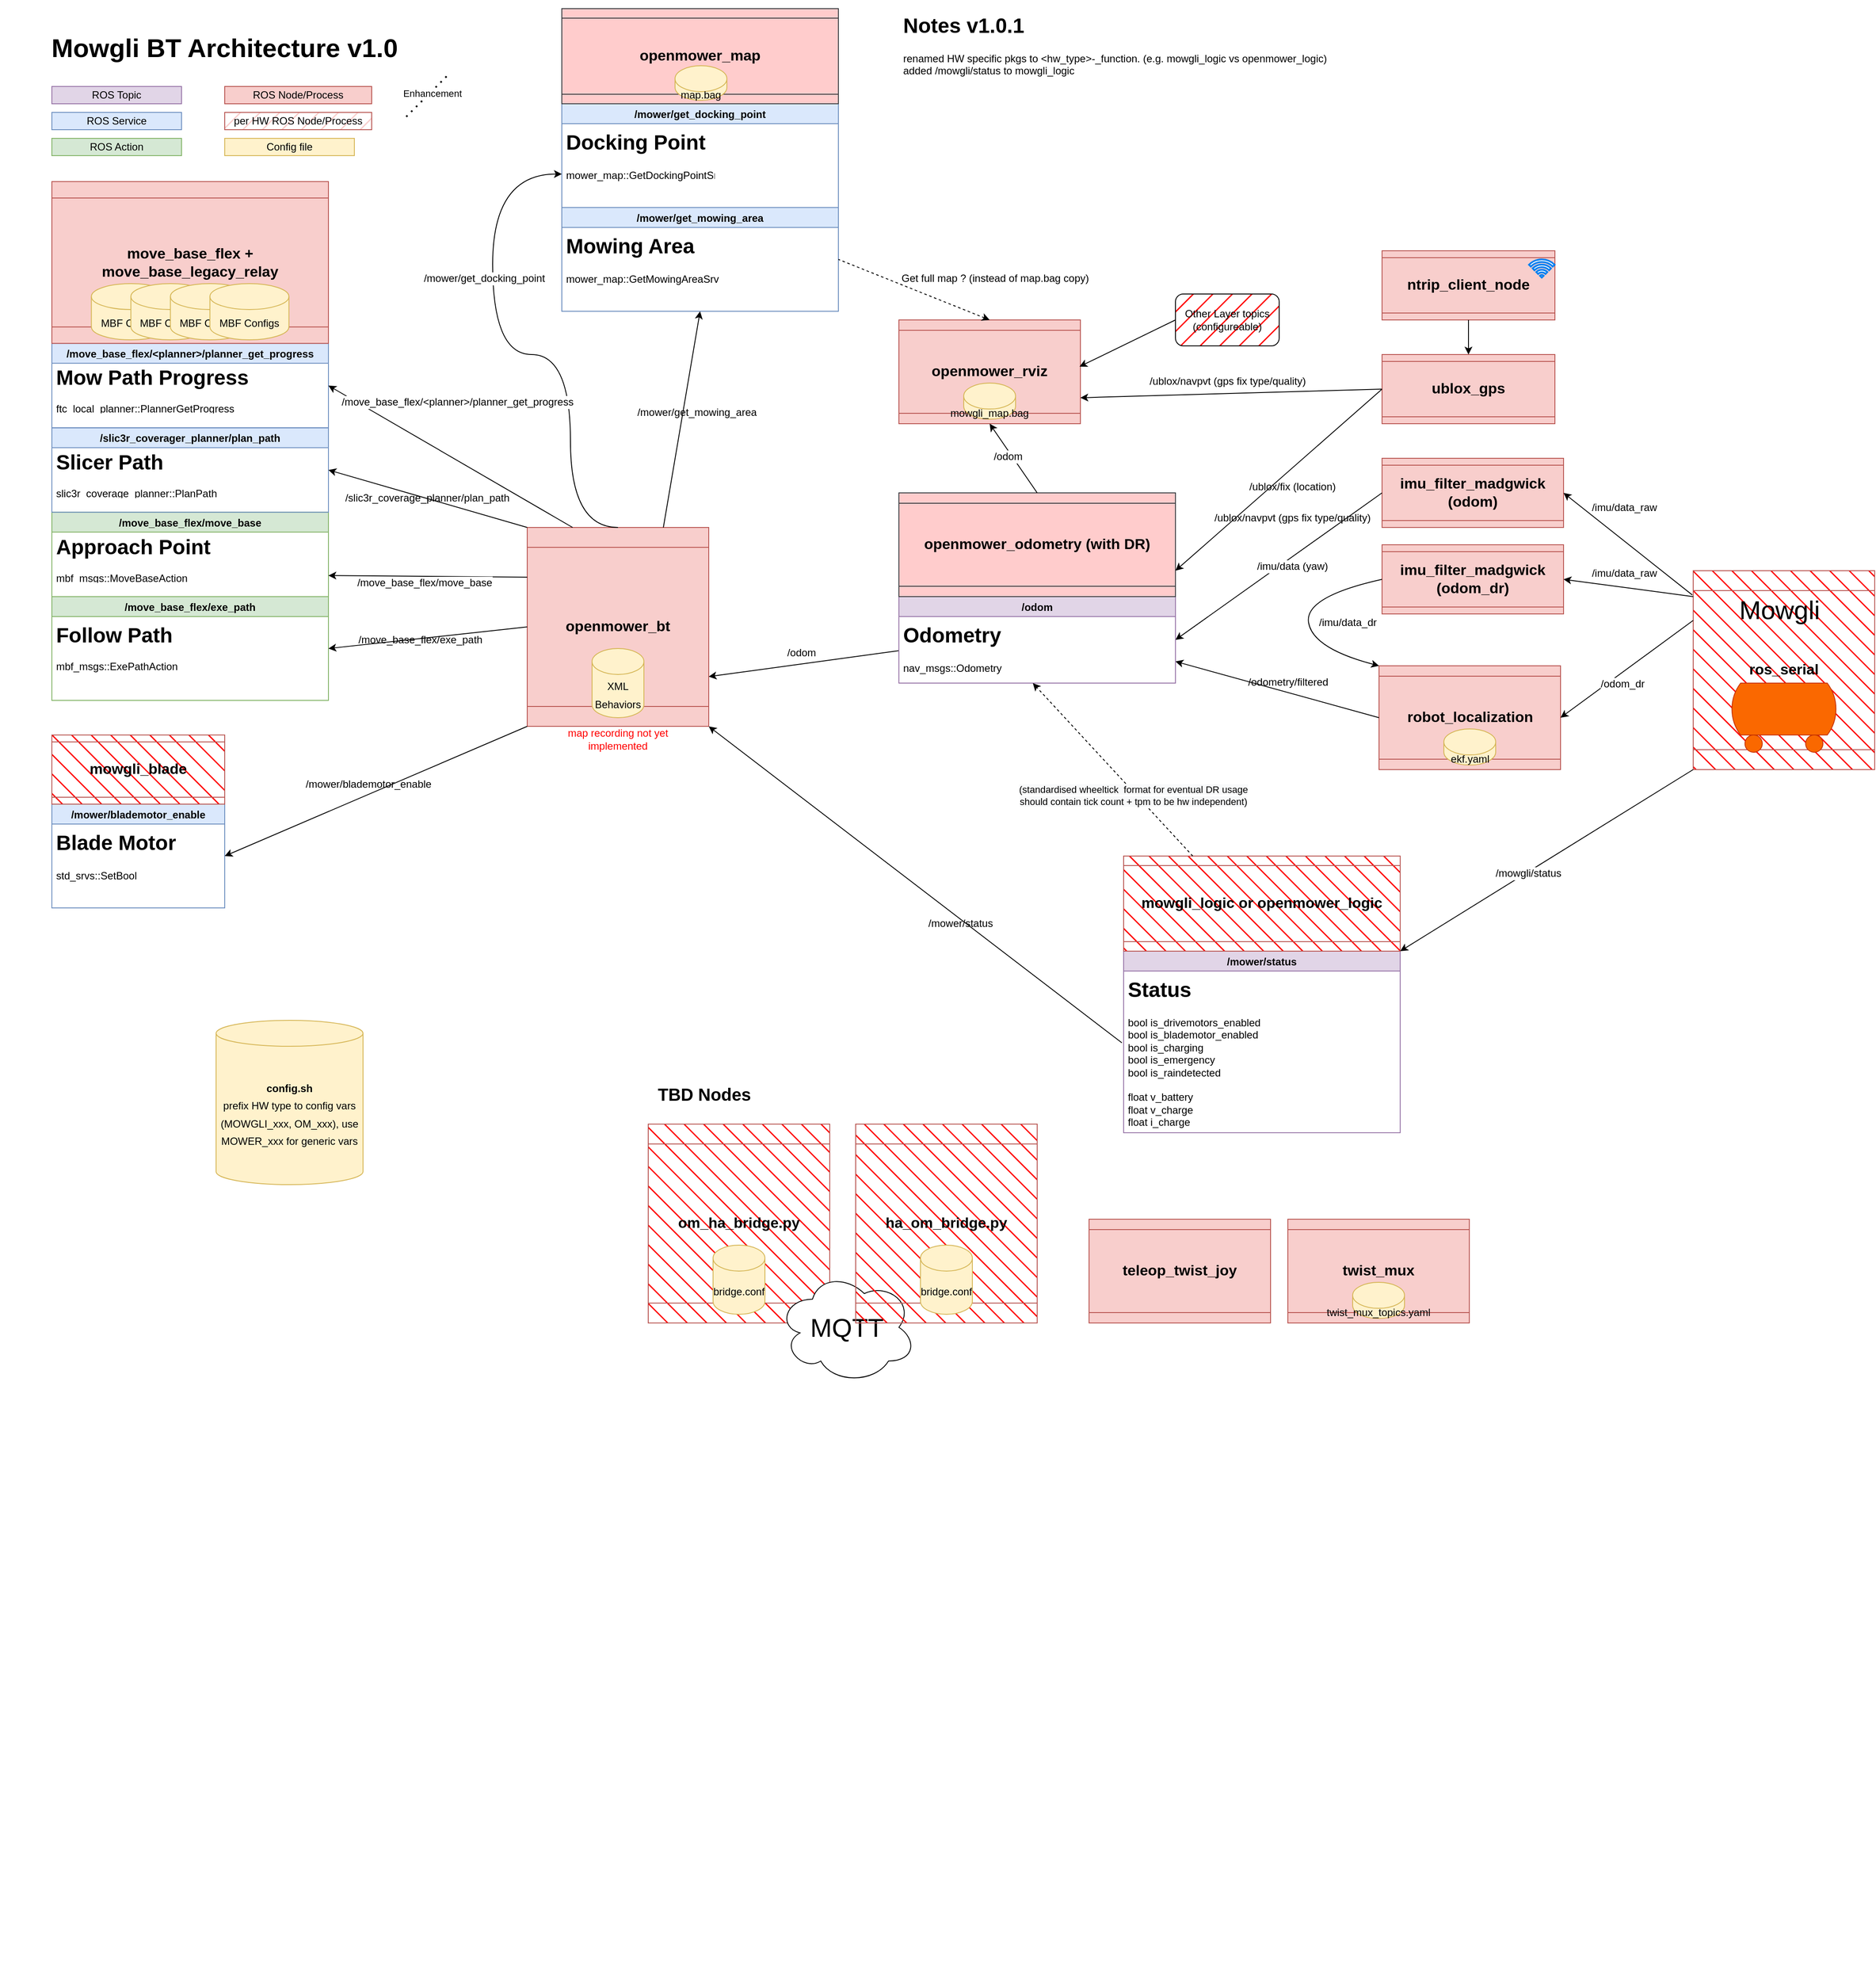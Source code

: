 <mxfile version="20.3.0" type="device"><diagram id="cw3n3OUyKVKU1rqFkQ3y" name="Page-1"><mxGraphModel dx="2066" dy="2290" grid="1" gridSize="10" guides="1" tooltips="1" connect="1" arrows="1" fold="1" page="1" pageScale="1" pageWidth="827" pageHeight="1169" math="0" shadow="0"><root><mxCell id="0"/><mxCell id="1" parent="0"/><mxCell id="bo0c2sZFzbT-YaR2WI8d-26" value="ROS Topic" style="rounded=0;whiteSpace=wrap;html=1;fontSize=12;fillColor=#e1d5e7;strokeColor=#9673a6;" parent="1" vertex="1"><mxGeometry x="100" y="-1030" width="150" height="20" as="geometry"/></mxCell><mxCell id="bo0c2sZFzbT-YaR2WI8d-27" value="ROS Service" style="rounded=0;whiteSpace=wrap;html=1;fontSize=12;fillColor=#dae8fc;strokeColor=#6c8ebf;" parent="1" vertex="1"><mxGeometry x="100" y="-1000" width="150" height="20" as="geometry"/></mxCell><mxCell id="bo0c2sZFzbT-YaR2WI8d-28" value="ROS Action" style="rounded=0;whiteSpace=wrap;html=1;fontSize=12;fillColor=#d5e8d4;strokeColor=#82b366;" parent="1" vertex="1"><mxGeometry x="100" y="-970" width="150" height="20" as="geometry"/></mxCell><mxCell id="bo0c2sZFzbT-YaR2WI8d-29" value="Mowgli BT Architecture v1.0" style="text;html=1;strokeColor=none;fillColor=none;align=center;verticalAlign=middle;whiteSpace=wrap;rounded=0;fontSize=30;fontStyle=1" parent="1" vertex="1"><mxGeometry x="40" y="-1090" width="520" height="30" as="geometry"/></mxCell><mxCell id="bo0c2sZFzbT-YaR2WI8d-30" value="ROS Node/Process" style="rounded=0;whiteSpace=wrap;html=1;fontSize=12;fillColor=#f8cecc;strokeColor=#b85450;" parent="1" vertex="1"><mxGeometry x="300" y="-1030" width="170" height="20" as="geometry"/></mxCell><mxCell id="bo0c2sZFzbT-YaR2WI8d-31" value="Config file" style="rounded=0;whiteSpace=wrap;html=1;fontSize=12;fillColor=#fff2cc;strokeColor=#d6b656;" parent="1" vertex="1"><mxGeometry x="300" y="-970" width="150" height="20" as="geometry"/></mxCell><mxCell id="bo0c2sZFzbT-YaR2WI8d-34" value="&lt;span style=&quot;font-size: 17px;&quot;&gt;&lt;b&gt;imu_filter_madgwick&lt;br&gt;(odom)&lt;br&gt;&lt;/b&gt;&lt;/span&gt;" style="shape=process;whiteSpace=wrap;html=1;backgroundOutline=1;fillColor=#f8cecc;strokeColor=#b85450;direction=south;" parent="1" vertex="1"><mxGeometry x="1639" y="-600" width="210" height="80" as="geometry"/></mxCell><mxCell id="bo0c2sZFzbT-YaR2WI8d-40" value="&lt;span style=&quot;font-size: 17px;&quot;&gt;&lt;b&gt;teleop_twist_joy&lt;/b&gt;&lt;/span&gt;" style="shape=process;whiteSpace=wrap;html=1;backgroundOutline=1;fillColor=#f8cecc;strokeColor=#b85450;direction=south;" parent="1" vertex="1"><mxGeometry x="1300" y="280" width="210" height="120" as="geometry"/></mxCell><mxCell id="bo0c2sZFzbT-YaR2WI8d-60" value="" style="group" parent="1" vertex="1" connectable="0"><mxGeometry x="1530" y="280" width="210" height="120" as="geometry"/></mxCell><mxCell id="bo0c2sZFzbT-YaR2WI8d-41" value="&lt;span style=&quot;font-size: 17px;&quot;&gt;&lt;b&gt;twist_mux&lt;/b&gt;&lt;/span&gt;" style="shape=process;whiteSpace=wrap;html=1;backgroundOutline=1;fillColor=#f8cecc;strokeColor=#b85450;direction=south;" parent="bo0c2sZFzbT-YaR2WI8d-60" vertex="1"><mxGeometry width="210" height="120" as="geometry"/></mxCell><mxCell id="bo0c2sZFzbT-YaR2WI8d-42" value="&lt;font style=&quot;font-size: 12px;&quot;&gt;twist_mux_topics.yaml&lt;/font&gt;" style="shape=cylinder3;whiteSpace=wrap;html=1;boundedLbl=1;backgroundOutline=1;size=15;fontSize=17;fillColor=#fff2cc;strokeColor=#d6b656;" parent="bo0c2sZFzbT-YaR2WI8d-60" vertex="1"><mxGeometry x="75" y="73.043" width="60" height="41.739" as="geometry"/></mxCell><mxCell id="bo0c2sZFzbT-YaR2WI8d-64" value="" style="group" parent="1" vertex="1" connectable="0"><mxGeometry x="1999" y="-470" width="210" height="230" as="geometry"/></mxCell><mxCell id="bo0c2sZFzbT-YaR2WI8d-33" value="&lt;span style=&quot;font-size: 17px;&quot;&gt;&lt;b&gt;ros_serial&lt;br&gt;&lt;/b&gt;&lt;/span&gt;" style="shape=process;whiteSpace=wrap;html=1;backgroundOutline=1;fillColor=#FF0000;strokeColor=#b85450;direction=south;fillStyle=hatch;" parent="bo0c2sZFzbT-YaR2WI8d-64" vertex="1"><mxGeometry width="210" height="230" as="geometry"/></mxCell><mxCell id="bo0c2sZFzbT-YaR2WI8d-62" value="" style="verticalLabelPosition=bottom;outlineConnect=0;align=center;dashed=0;html=1;verticalAlign=top;shape=mxgraph.pid.misc.tank_car,_tank_wagon;fontSize=30;fillColor=#fa6800;fontColor=#000000;strokeColor=#C73500;" parent="bo0c2sZFzbT-YaR2WI8d-64" vertex="1"><mxGeometry x="41.5" y="130" width="127" height="80" as="geometry"/></mxCell><mxCell id="bo0c2sZFzbT-YaR2WI8d-63" value="Mowgli" style="text;html=1;strokeColor=none;fillColor=none;align=center;verticalAlign=middle;whiteSpace=wrap;rounded=0;fontSize=30;" parent="bo0c2sZFzbT-YaR2WI8d-64" vertex="1"><mxGeometry x="70" y="30" width="60" height="30" as="geometry"/></mxCell><mxCell id="bo0c2sZFzbT-YaR2WI8d-73" value="" style="group" parent="1" vertex="1" connectable="0"><mxGeometry x="1639" y="-840" width="200" height="80" as="geometry"/></mxCell><mxCell id="bo0c2sZFzbT-YaR2WI8d-68" value="&lt;span style=&quot;font-size: 17px;&quot;&gt;&lt;b&gt;ntrip_client_node&lt;/b&gt;&lt;/span&gt;" style="shape=process;whiteSpace=wrap;html=1;backgroundOutline=1;fillColor=#f8cecc;strokeColor=#b85450;direction=south;" parent="bo0c2sZFzbT-YaR2WI8d-73" vertex="1"><mxGeometry width="200" height="80" as="geometry"/></mxCell><mxCell id="bo0c2sZFzbT-YaR2WI8d-70" value="" style="html=1;verticalLabelPosition=bottom;align=center;labelBackgroundColor=#ffffff;verticalAlign=top;strokeWidth=2;strokeColor=#0080F0;shadow=0;dashed=0;shape=mxgraph.ios7.icons.wifi;pointerEvents=1;fontSize=30;" parent="bo0c2sZFzbT-YaR2WI8d-73" vertex="1"><mxGeometry x="170" y="10" width="29.7" height="21" as="geometry"/></mxCell><mxCell id="bo0c2sZFzbT-YaR2WI8d-74" value="" style="group" parent="1" vertex="1" connectable="0"><mxGeometry x="1639" y="-720" width="203" height="80" as="geometry"/></mxCell><mxCell id="bo0c2sZFzbT-YaR2WI8d-67" value="&lt;span style=&quot;font-size: 17px;&quot;&gt;&lt;b&gt;ublox_gps&lt;br&gt;&lt;/b&gt;&lt;/span&gt;" style="shape=process;whiteSpace=wrap;html=1;backgroundOutline=1;fillColor=#f8cecc;strokeColor=#b85450;direction=south;" parent="bo0c2sZFzbT-YaR2WI8d-74" vertex="1"><mxGeometry width="200" height="80" as="geometry"/></mxCell><mxCell id="bo0c2sZFzbT-YaR2WI8d-72" value="" style="shape=image;html=1;verticalAlign=top;verticalLabelPosition=bottom;labelBackgroundColor=#ffffff;imageAspect=0;aspect=fixed;image=https://cdn1.iconfinder.com/data/icons/science-technology-outline-24-px/24/Dish_antenna_parabolic_antenna_radar_satellite_dish_space-128.png;fontSize=30;" parent="bo0c2sZFzbT-YaR2WI8d-74" vertex="1"><mxGeometry x="169" y="6" width="34" height="34" as="geometry"/></mxCell><mxCell id="bo0c2sZFzbT-YaR2WI8d-78" value="" style="group" parent="1" vertex="1" connectable="0"><mxGeometry x="1635.5" y="-360" width="210" height="120" as="geometry"/></mxCell><mxCell id="bo0c2sZFzbT-YaR2WI8d-79" value="&lt;span style=&quot;font-size: 17px;&quot;&gt;&lt;b&gt;robot_localization&lt;/b&gt;&lt;/span&gt;" style="shape=process;whiteSpace=wrap;html=1;backgroundOutline=1;fillColor=#f8cecc;strokeColor=#b85450;direction=south;" parent="bo0c2sZFzbT-YaR2WI8d-78" vertex="1"><mxGeometry width="210" height="120" as="geometry"/></mxCell><mxCell id="bo0c2sZFzbT-YaR2WI8d-80" value="&lt;font style=&quot;font-size: 12px;&quot;&gt;ekf.yaml&lt;/font&gt;" style="shape=cylinder3;whiteSpace=wrap;html=1;boundedLbl=1;backgroundOutline=1;size=15;fontSize=17;fillColor=#fff2cc;strokeColor=#d6b656;" parent="bo0c2sZFzbT-YaR2WI8d-78" vertex="1"><mxGeometry x="75" y="73.043" width="60" height="41.739" as="geometry"/></mxCell><mxCell id="bo0c2sZFzbT-YaR2WI8d-81" value="" style="group" parent="1" vertex="1" connectable="0"><mxGeometry x="100" y="-280" width="200" height="200" as="geometry"/></mxCell><mxCell id="bo0c2sZFzbT-YaR2WI8d-10" value="/mower/blademotor_enable" style="swimlane;fillColor=#dae8fc;strokeColor=#6c8ebf;" parent="bo0c2sZFzbT-YaR2WI8d-81" vertex="1"><mxGeometry y="80" width="200" height="120" as="geometry"/></mxCell><mxCell id="bo0c2sZFzbT-YaR2WI8d-11" value="&lt;h1&gt;Blade Motor&lt;/h1&gt;std_srvs::SetBool" style="text;html=1;strokeColor=none;fillColor=none;spacing=5;spacingTop=-20;whiteSpace=wrap;overflow=hidden;rounded=0;" parent="bo0c2sZFzbT-YaR2WI8d-10" vertex="1"><mxGeometry y="25" width="180" height="75" as="geometry"/></mxCell><mxCell id="bo0c2sZFzbT-YaR2WI8d-35" value="&lt;span style=&quot;font-size: 17px;&quot;&gt;&lt;b&gt;mowgli_blade&lt;/b&gt;&lt;/span&gt;" style="shape=process;whiteSpace=wrap;html=1;backgroundOutline=1;fillColor=#FF0000;strokeColor=#b85450;direction=south;fillStyle=hatch;" parent="bo0c2sZFzbT-YaR2WI8d-81" vertex="1"><mxGeometry width="200" height="80" as="geometry"/></mxCell><mxCell id="bo0c2sZFzbT-YaR2WI8d-83" value="" style="group" parent="1" vertex="1" connectable="0"><mxGeometry x="650" y="-520" width="210" height="230" as="geometry"/></mxCell><mxCell id="bo0c2sZFzbT-YaR2WI8d-8" value="&lt;span style=&quot;font-size: 17px;&quot;&gt;&lt;b&gt;openmower_bt&lt;/b&gt;&lt;/span&gt;" style="shape=process;whiteSpace=wrap;html=1;backgroundOutline=1;fillColor=#f8cecc;strokeColor=#b85450;direction=south;" parent="bo0c2sZFzbT-YaR2WI8d-83" vertex="1"><mxGeometry width="210" height="230" as="geometry"/></mxCell><mxCell id="bo0c2sZFzbT-YaR2WI8d-9" value="&lt;font style=&quot;font-size: 12px;&quot;&gt;XML Behaviors&lt;/font&gt;" style="shape=cylinder3;whiteSpace=wrap;html=1;boundedLbl=1;backgroundOutline=1;size=15;fontSize=17;fillColor=#fff2cc;strokeColor=#d6b656;" parent="bo0c2sZFzbT-YaR2WI8d-83" vertex="1"><mxGeometry x="75" y="140" width="60" height="80" as="geometry"/></mxCell><mxCell id="bo0c2sZFzbT-YaR2WI8d-86" value="" style="group;glass=0;" parent="1" vertex="1" connectable="0"><mxGeometry x="690" y="-1120" width="320" height="350" as="geometry"/></mxCell><mxCell id="bo0c2sZFzbT-YaR2WI8d-12" value="/mower/get_docking_point" style="swimlane;fillColor=#dae8fc;strokeColor=#6c8ebf;" parent="bo0c2sZFzbT-YaR2WI8d-86" vertex="1"><mxGeometry y="110" width="320" height="120" as="geometry"/></mxCell><mxCell id="bo0c2sZFzbT-YaR2WI8d-13" value="&lt;h1&gt;Docking Point&lt;/h1&gt;mower_map::GetDockingPointSrv" style="text;html=1;strokeColor=none;fillColor=none;spacing=5;spacingTop=-20;whiteSpace=wrap;overflow=hidden;rounded=0;" parent="bo0c2sZFzbT-YaR2WI8d-12" vertex="1"><mxGeometry y="25" width="180" height="75" as="geometry"/></mxCell><mxCell id="bo0c2sZFzbT-YaR2WI8d-14" value="/mower/get_mowing_area" style="swimlane;fillColor=#dae8fc;strokeColor=#6c8ebf;" parent="bo0c2sZFzbT-YaR2WI8d-86" vertex="1"><mxGeometry y="230" width="320" height="120" as="geometry"/></mxCell><mxCell id="bo0c2sZFzbT-YaR2WI8d-15" value="&lt;h1&gt;Mowing Area&lt;/h1&gt;mower_map::GetMowingAreaSrv" style="text;html=1;strokeColor=none;fillColor=none;spacing=5;spacingTop=-20;whiteSpace=wrap;overflow=hidden;rounded=0;" parent="bo0c2sZFzbT-YaR2WI8d-14" vertex="1"><mxGeometry y="25" width="270" height="75" as="geometry"/></mxCell><mxCell id="bo0c2sZFzbT-YaR2WI8d-37" value="&lt;span style=&quot;font-size: 17px;&quot;&gt;&lt;b&gt;openmower_map&lt;/b&gt;&lt;/span&gt;" style="shape=process;whiteSpace=wrap;html=1;backgroundOutline=1;fillColor=#ffcccc;strokeColor=#36393d;direction=south;fillStyle=solid;" parent="bo0c2sZFzbT-YaR2WI8d-86" vertex="1"><mxGeometry width="320" height="110" as="geometry"/></mxCell><mxCell id="bo0c2sZFzbT-YaR2WI8d-91" value="&lt;font style=&quot;font-size: 12px;&quot;&gt;map.bag&lt;/font&gt;" style="shape=cylinder3;whiteSpace=wrap;html=1;boundedLbl=1;backgroundOutline=1;size=15;fontSize=17;fillColor=#fff2cc;strokeColor=#d6b656;" parent="bo0c2sZFzbT-YaR2WI8d-86" vertex="1"><mxGeometry x="131" y="66" width="60" height="40" as="geometry"/></mxCell><mxCell id="bo0c2sZFzbT-YaR2WI8d-90" value="" style="group" parent="1" vertex="1" connectable="0"><mxGeometry x="850" y="890" width="450" height="270" as="geometry"/></mxCell><mxCell id="bo0c2sZFzbT-YaR2WI8d-58" value="" style="group;fillColor=default;" parent="bo0c2sZFzbT-YaR2WI8d-90" vertex="1" connectable="0"><mxGeometry x="-60" y="-720" width="310" height="300" as="geometry"/></mxCell><mxCell id="bo0c2sZFzbT-YaR2WI8d-54" value="&lt;span style=&quot;font-size: 17px;&quot;&gt;&lt;b&gt;om_ha_bridge.py&lt;/b&gt;&lt;/span&gt;" style="shape=process;whiteSpace=wrap;html=1;backgroundOutline=1;fillColor=#FF0000;strokeColor=#b85450;direction=south;fillStyle=hatch;" parent="bo0c2sZFzbT-YaR2WI8d-58" vertex="1"><mxGeometry width="210" height="230" as="geometry"/></mxCell><mxCell id="bo0c2sZFzbT-YaR2WI8d-57" value="&lt;font style=&quot;font-size: 12px;&quot;&gt;bridge.conf&lt;/font&gt;" style="shape=cylinder3;whiteSpace=wrap;html=1;boundedLbl=1;backgroundOutline=1;size=15;fontSize=17;fillColor=#fff2cc;strokeColor=#d6b656;" parent="bo0c2sZFzbT-YaR2WI8d-58" vertex="1"><mxGeometry x="75" y="140" width="60" height="80" as="geometry"/></mxCell><mxCell id="bo0c2sZFzbT-YaR2WI8d-89" value="MQTT" style="ellipse;shape=cloud;whiteSpace=wrap;html=1;fontSize=30;" parent="bo0c2sZFzbT-YaR2WI8d-58" vertex="1"><mxGeometry x="150" y="170" width="160" height="130" as="geometry"/></mxCell><mxCell id="bo0c2sZFzbT-YaR2WI8d-59" value="" style="group" parent="bo0c2sZFzbT-YaR2WI8d-90" vertex="1" connectable="0"><mxGeometry x="180" y="-720" width="210" height="230" as="geometry"/></mxCell><mxCell id="bo0c2sZFzbT-YaR2WI8d-55" value="&lt;span style=&quot;font-size: 17px;&quot;&gt;&lt;b&gt;ha_om_bridge.py&lt;/b&gt;&lt;/span&gt;" style="shape=process;whiteSpace=wrap;html=1;backgroundOutline=1;fillColor=#FF0000;strokeColor=#b85450;direction=south;fillStyle=hatch;" parent="bo0c2sZFzbT-YaR2WI8d-59" vertex="1"><mxGeometry width="210" height="230" as="geometry"/></mxCell><mxCell id="bo0c2sZFzbT-YaR2WI8d-56" value="&lt;font style=&quot;font-size: 12px;&quot;&gt;bridge.conf&lt;/font&gt;" style="shape=cylinder3;whiteSpace=wrap;html=1;boundedLbl=1;backgroundOutline=1;size=15;fontSize=17;fillColor=#fff2cc;strokeColor=#d6b656;" parent="bo0c2sZFzbT-YaR2WI8d-59" vertex="1"><mxGeometry x="75" y="140" width="60" height="80" as="geometry"/></mxCell><mxCell id="bo0c2sZFzbT-YaR2WI8d-92" value="" style="group" parent="1" vertex="1" connectable="0"><mxGeometry x="100" y="-920" width="320" height="600" as="geometry"/></mxCell><mxCell id="bo0c2sZFzbT-YaR2WI8d-22" value="/move_base_flex/exe_path" style="swimlane;fillColor=#d5e8d4;strokeColor=#82b366;" parent="bo0c2sZFzbT-YaR2WI8d-92" vertex="1"><mxGeometry y="480" width="320" height="120" as="geometry"/></mxCell><mxCell id="bo0c2sZFzbT-YaR2WI8d-23" value="&lt;h1&gt;&lt;/h1&gt;&lt;span style=&quot;font-size: 24px;&quot;&gt;&lt;b&gt;Follow Path&lt;/b&gt;&lt;/span&gt;&lt;br&gt;&lt;br&gt;mbf_msgs::ExePathAction" style="text;html=1;strokeColor=none;fillColor=none;spacing=5;spacingTop=-20;whiteSpace=wrap;overflow=hidden;rounded=0;" parent="bo0c2sZFzbT-YaR2WI8d-22" vertex="1"><mxGeometry y="25" width="180" height="75" as="geometry"/></mxCell><mxCell id="bo0c2sZFzbT-YaR2WI8d-88" value="" style="group" parent="bo0c2sZFzbT-YaR2WI8d-92" vertex="1" connectable="0"><mxGeometry width="320" height="480" as="geometry"/></mxCell><mxCell id="bo0c2sZFzbT-YaR2WI8d-24" value="/move_base_flex/move_base" style="swimlane;fillColor=#d5e8d4;strokeColor=#82b366;" parent="bo0c2sZFzbT-YaR2WI8d-88" vertex="1"><mxGeometry y="382.373" width="320" height="97.627" as="geometry"/></mxCell><mxCell id="bo0c2sZFzbT-YaR2WI8d-25" value="&lt;h1&gt;&lt;/h1&gt;&lt;span style=&quot;font-size: 24px;&quot;&gt;&lt;b&gt;Approach Point&lt;/b&gt;&lt;/span&gt;&lt;br&gt;&lt;br&gt;mbf_msgs::MoveBaseAction" style="text;html=1;strokeColor=none;fillColor=none;spacing=5;spacingTop=-20;whiteSpace=wrap;overflow=hidden;rounded=0;" parent="bo0c2sZFzbT-YaR2WI8d-24" vertex="1"><mxGeometry y="20.339" width="210" height="61.017" as="geometry"/></mxCell><mxCell id="bo0c2sZFzbT-YaR2WI8d-85" value="" style="group" parent="bo0c2sZFzbT-YaR2WI8d-88" vertex="1" connectable="0"><mxGeometry width="320" height="382.373" as="geometry"/></mxCell><mxCell id="bo0c2sZFzbT-YaR2WI8d-16" value="/slic3r_coverager_planner/plan_path" style="swimlane;fillColor=#dae8fc;strokeColor=#6c8ebf;" parent="bo0c2sZFzbT-YaR2WI8d-85" vertex="1"><mxGeometry y="284.746" width="320" height="97.627" as="geometry"/></mxCell><mxCell id="bo0c2sZFzbT-YaR2WI8d-17" value="&lt;h1&gt;&lt;/h1&gt;&lt;span style=&quot;font-size: 24px;&quot;&gt;&lt;b&gt;Slicer Path&lt;br&gt;&lt;/b&gt;&lt;/span&gt;&lt;br&gt;slic3r_coverage_planner::PlanPath" style="text;html=1;strokeColor=none;fillColor=none;spacing=5;spacingTop=-20;whiteSpace=wrap;overflow=hidden;rounded=0;" parent="bo0c2sZFzbT-YaR2WI8d-16" vertex="1"><mxGeometry y="20.34" width="270" height="61.02" as="geometry"/></mxCell><mxCell id="bo0c2sZFzbT-YaR2WI8d-18" value="/move_base_flex/&lt;planner&gt;/planner_get_progress" style="swimlane;fillColor=#dae8fc;strokeColor=#6c8ebf;" parent="bo0c2sZFzbT-YaR2WI8d-85" vertex="1"><mxGeometry y="187.119" width="320" height="97.627" as="geometry"/></mxCell><mxCell id="bo0c2sZFzbT-YaR2WI8d-19" value="&lt;h1&gt;&lt;/h1&gt;&lt;span style=&quot;font-size: 24px;&quot;&gt;&lt;b&gt;Mow Path Progress&lt;/b&gt;&lt;/span&gt;&lt;br&gt;&lt;br&gt;ftc_local_planner::PlannerGetProgress" style="text;html=1;strokeColor=none;fillColor=none;spacing=5;spacingTop=-20;whiteSpace=wrap;overflow=hidden;rounded=0;" parent="bo0c2sZFzbT-YaR2WI8d-18" vertex="1"><mxGeometry y="20.339" width="310" height="61.017" as="geometry"/></mxCell><mxCell id="bo0c2sZFzbT-YaR2WI8d-61" value="" style="group" parent="bo0c2sZFzbT-YaR2WI8d-85" vertex="1" connectable="0"><mxGeometry width="320" height="187.119" as="geometry"/></mxCell><mxCell id="bo0c2sZFzbT-YaR2WI8d-36" value="&lt;span style=&quot;font-size: 17px;&quot;&gt;&lt;b&gt;move_base_flex + move_base_legacy_relay&lt;/b&gt;&lt;/span&gt;" style="shape=process;whiteSpace=wrap;html=1;backgroundOutline=1;fillColor=#f8cecc;strokeColor=#b85450;direction=south;" parent="bo0c2sZFzbT-YaR2WI8d-61" vertex="1"><mxGeometry width="320" height="187.119" as="geometry"/></mxCell><mxCell id="bo0c2sZFzbT-YaR2WI8d-45" value="&lt;span style=&quot;font-size: 12px;&quot;&gt;MBF Configs&lt;/span&gt;" style="shape=cylinder3;whiteSpace=wrap;html=1;boundedLbl=1;backgroundOutline=1;size=15;fontSize=17;fillColor=#fff2cc;strokeColor=#d6b656;" parent="bo0c2sZFzbT-YaR2WI8d-61" vertex="1"><mxGeometry x="45.714" y="117.966" width="91.429" height="65.085" as="geometry"/></mxCell><mxCell id="bo0c2sZFzbT-YaR2WI8d-49" value="&lt;span style=&quot;font-size: 12px;&quot;&gt;MBF Configs&lt;/span&gt;" style="shape=cylinder3;whiteSpace=wrap;html=1;boundedLbl=1;backgroundOutline=1;size=15;fontSize=17;fillColor=#fff2cc;strokeColor=#d6b656;" parent="bo0c2sZFzbT-YaR2WI8d-61" vertex="1"><mxGeometry x="91.429" y="117.966" width="91.429" height="65.085" as="geometry"/></mxCell><mxCell id="bo0c2sZFzbT-YaR2WI8d-52" value="&lt;span style=&quot;font-size: 12px;&quot;&gt;MBF Configs&lt;/span&gt;" style="shape=cylinder3;whiteSpace=wrap;html=1;boundedLbl=1;backgroundOutline=1;size=15;fontSize=17;fillColor=#fff2cc;strokeColor=#d6b656;" parent="bo0c2sZFzbT-YaR2WI8d-61" vertex="1"><mxGeometry x="137.143" y="117.966" width="91.429" height="65.085" as="geometry"/></mxCell><mxCell id="bo0c2sZFzbT-YaR2WI8d-53" value="&lt;span style=&quot;font-size: 12px;&quot;&gt;MBF Configs&lt;/span&gt;" style="shape=cylinder3;whiteSpace=wrap;html=1;boundedLbl=1;backgroundOutline=1;size=15;fontSize=17;fillColor=#fff2cc;strokeColor=#d6b656;" parent="bo0c2sZFzbT-YaR2WI8d-61" vertex="1"><mxGeometry x="182.857" y="117.966" width="91.429" height="65.085" as="geometry"/></mxCell><mxCell id="bo0c2sZFzbT-YaR2WI8d-93" value="" style="endArrow=classic;html=1;rounded=0;fontSize=30;exitX=0.5;exitY=1;exitDx=0;exitDy=0;entryX=0.75;entryY=0;entryDx=0;entryDy=0;" parent="1" source="bo0c2sZFzbT-YaR2WI8d-67" target="bo0c2sZFzbT-YaR2WI8d-128" edge="1"><mxGeometry width="50" height="50" relative="1" as="geometry"><mxPoint x="1329" y="-390" as="sourcePoint"/><mxPoint x="1409" y="-630" as="targetPoint"/></mxGeometry></mxCell><mxCell id="bo0c2sZFzbT-YaR2WI8d-94" value="&lt;font style=&quot;font-size: 12px;&quot;&gt;/ublox/fix (location)&lt;br&gt;/ublox/navpvt (gps fix type/quality)&lt;/font&gt;" style="edgeLabel;html=1;align=center;verticalAlign=middle;resizable=0;points=[];fontSize=30;labelBackgroundColor=none;" parent="bo0c2sZFzbT-YaR2WI8d-93" vertex="1" connectable="0"><mxGeometry x="0.277" y="1" relative="1" as="geometry"><mxPoint x="48" y="-11" as="offset"/></mxGeometry></mxCell><mxCell id="bo0c2sZFzbT-YaR2WI8d-95" value="" style="endArrow=classic;html=1;rounded=0;fontSize=12;exitX=0.5;exitY=1;exitDx=0;exitDy=0;entryX=1;entryY=0.5;entryDx=0;entryDy=0;" parent="1" source="bo0c2sZFzbT-YaR2WI8d-34" target="bo0c2sZFzbT-YaR2WI8d-1" edge="1"><mxGeometry width="50" height="50" relative="1" as="geometry"><mxPoint x="1329" y="-410" as="sourcePoint"/><mxPoint x="1359" y="-540" as="targetPoint"/></mxGeometry></mxCell><mxCell id="bo0c2sZFzbT-YaR2WI8d-96" value="/imu/data (yaw)" style="edgeLabel;html=1;align=center;verticalAlign=middle;resizable=0;points=[];fontSize=12;" parent="bo0c2sZFzbT-YaR2WI8d-95" vertex="1" connectable="0"><mxGeometry x="0.249" y="-1" relative="1" as="geometry"><mxPoint x="45" y="-21" as="offset"/></mxGeometry></mxCell><mxCell id="bo0c2sZFzbT-YaR2WI8d-97" value="/odometry/filtered" style="endArrow=classic;html=1;rounded=0;fontSize=12;exitX=0.5;exitY=1;exitDx=0;exitDy=0;labelBackgroundColor=none;entryX=1;entryY=0.75;entryDx=0;entryDy=0;" parent="1" source="bo0c2sZFzbT-YaR2WI8d-79" target="bo0c2sZFzbT-YaR2WI8d-1" edge="1"><mxGeometry x="-0.08" y="-10" width="50" height="50" relative="1" as="geometry"><mxPoint x="1329" y="-410" as="sourcePoint"/><mxPoint x="1359" y="-420" as="targetPoint"/><mxPoint y="-1" as="offset"/></mxGeometry></mxCell><mxCell id="bo0c2sZFzbT-YaR2WI8d-98" value="" style="endArrow=classic;html=1;rounded=0;labelBackgroundColor=none;fontSize=12;exitX=0.25;exitY=1;exitDx=0;exitDy=0;entryX=0.5;entryY=0;entryDx=0;entryDy=0;" parent="1" source="bo0c2sZFzbT-YaR2WI8d-33" target="bo0c2sZFzbT-YaR2WI8d-79" edge="1"><mxGeometry width="50" height="50" relative="1" as="geometry"><mxPoint x="1329" y="-410" as="sourcePoint"/><mxPoint x="1379" y="-460" as="targetPoint"/></mxGeometry></mxCell><mxCell id="bo0c2sZFzbT-YaR2WI8d-99" value="/odom_dr" style="edgeLabel;html=1;align=center;verticalAlign=middle;resizable=0;points=[];fontSize=12;" parent="bo0c2sZFzbT-YaR2WI8d-98" vertex="1" connectable="0"><mxGeometry x="0.507" relative="1" as="geometry"><mxPoint x="33" y="-12" as="offset"/></mxGeometry></mxCell><mxCell id="bo0c2sZFzbT-YaR2WI8d-100" value="" style="endArrow=classic;html=1;rounded=0;labelBackgroundColor=none;fontSize=12;exitX=0.122;exitY=1.005;exitDx=0;exitDy=0;entryX=0.5;entryY=0;entryDx=0;entryDy=0;exitPerimeter=0;" parent="1" source="bo0c2sZFzbT-YaR2WI8d-33" target="bo0c2sZFzbT-YaR2WI8d-34" edge="1"><mxGeometry width="50" height="50" relative="1" as="geometry"><mxPoint x="2009" y="-402.5" as="sourcePoint"/><mxPoint x="1859" y="-410" as="targetPoint"/></mxGeometry></mxCell><mxCell id="bo0c2sZFzbT-YaR2WI8d-101" value="/imu/data_raw" style="edgeLabel;html=1;align=center;verticalAlign=middle;resizable=0;points=[];fontSize=12;" parent="bo0c2sZFzbT-YaR2WI8d-100" vertex="1" connectable="0"><mxGeometry x="0.507" relative="1" as="geometry"><mxPoint x="33" y="-12" as="offset"/></mxGeometry></mxCell><mxCell id="bo0c2sZFzbT-YaR2WI8d-102" value="&lt;span style=&quot;font-size: 17px;&quot;&gt;&lt;b&gt;imu_filter_madgwick&lt;br&gt;(odom_dr)&lt;br&gt;&lt;/b&gt;&lt;/span&gt;" style="shape=process;whiteSpace=wrap;html=1;backgroundOutline=1;fillColor=#f8cecc;strokeColor=#b85450;direction=south;" parent="1" vertex="1"><mxGeometry x="1639" y="-500" width="210" height="80" as="geometry"/></mxCell><mxCell id="bo0c2sZFzbT-YaR2WI8d-103" value="" style="endArrow=classic;html=1;rounded=0;labelBackgroundColor=none;fontSize=12;entryX=0.5;entryY=0;entryDx=0;entryDy=0;" parent="1" target="bo0c2sZFzbT-YaR2WI8d-102" edge="1"><mxGeometry width="50" height="50" relative="1" as="geometry"><mxPoint x="1999" y="-440" as="sourcePoint"/><mxPoint x="1859" y="-550" as="targetPoint"/></mxGeometry></mxCell><mxCell id="bo0c2sZFzbT-YaR2WI8d-104" value="/imu/data_raw" style="edgeLabel;html=1;align=center;verticalAlign=middle;resizable=0;points=[];fontSize=12;" parent="bo0c2sZFzbT-YaR2WI8d-103" vertex="1" connectable="0"><mxGeometry x="0.507" relative="1" as="geometry"><mxPoint x="33" y="-12" as="offset"/></mxGeometry></mxCell><mxCell id="bo0c2sZFzbT-YaR2WI8d-105" value="" style="curved=1;endArrow=classic;html=1;rounded=0;labelBackgroundColor=none;fontSize=12;exitX=0.5;exitY=1;exitDx=0;exitDy=0;entryX=0;entryY=1;entryDx=0;entryDy=0;" parent="1" source="bo0c2sZFzbT-YaR2WI8d-102" target="bo0c2sZFzbT-YaR2WI8d-79" edge="1"><mxGeometry width="50" height="50" relative="1" as="geometry"><mxPoint x="1369" y="-430" as="sourcePoint"/><mxPoint x="1419" y="-480" as="targetPoint"/><Array as="points"><mxPoint x="1549" y="-440"/><mxPoint x="1559" y="-380"/></Array></mxGeometry></mxCell><mxCell id="bo0c2sZFzbT-YaR2WI8d-106" value="/imu/data_dr" style="edgeLabel;html=1;align=center;verticalAlign=middle;resizable=0;points=[];fontSize=12;" parent="bo0c2sZFzbT-YaR2WI8d-105" vertex="1" connectable="0"><mxGeometry x="-0.041" y="5" relative="1" as="geometry"><mxPoint x="42" y="12" as="offset"/></mxGeometry></mxCell><mxCell id="bo0c2sZFzbT-YaR2WI8d-109" value="" style="endArrow=classic;html=1;rounded=0;labelBackgroundColor=none;fontSize=12;entryX=1;entryY=0.5;entryDx=0;entryDy=0;exitX=0.5;exitY=1;exitDx=0;exitDy=0;" parent="1" source="bo0c2sZFzbT-YaR2WI8d-8" target="bo0c2sZFzbT-YaR2WI8d-22" edge="1"><mxGeometry width="50" height="50" relative="1" as="geometry"><mxPoint x="1190" y="-430" as="sourcePoint"/><mxPoint x="1240" y="-480" as="targetPoint"/></mxGeometry></mxCell><mxCell id="bo0c2sZFzbT-YaR2WI8d-127" value="/move_base_flex/exe_path" style="edgeLabel;html=1;align=center;verticalAlign=middle;resizable=0;points=[];fontSize=12;labelBackgroundColor=none;" parent="bo0c2sZFzbT-YaR2WI8d-109" vertex="1" connectable="0"><mxGeometry x="-0.071" y="-1" relative="1" as="geometry"><mxPoint x="-17" y="4" as="offset"/></mxGeometry></mxCell><mxCell id="bo0c2sZFzbT-YaR2WI8d-110" style="rounded=0;orthogonalLoop=1;jettySize=auto;html=1;exitX=0;exitY=0.5;exitDx=0;exitDy=0;entryX=0.75;entryY=0;entryDx=0;entryDy=0;labelBackgroundColor=none;fontSize=12;" parent="1" source="bo0c2sZFzbT-YaR2WI8d-3" target="bo0c2sZFzbT-YaR2WI8d-8" edge="1"><mxGeometry relative="1" as="geometry"/></mxCell><mxCell id="bo0c2sZFzbT-YaR2WI8d-111" value="/odom" style="edgeLabel;html=1;align=center;verticalAlign=middle;resizable=0;points=[];fontSize=12;labelBackgroundColor=none;" parent="bo0c2sZFzbT-YaR2WI8d-110" vertex="1" connectable="0"><mxGeometry x="-0.249" y="2" relative="1" as="geometry"><mxPoint x="-31" y="-11" as="offset"/></mxGeometry></mxCell><mxCell id="bo0c2sZFzbT-YaR2WI8d-112" style="rounded=0;orthogonalLoop=1;jettySize=auto;html=1;exitX=-0.01;exitY=0.438;exitDx=0;exitDy=0;labelBackgroundColor=none;fontSize=12;exitPerimeter=0;entryX=1;entryY=0;entryDx=0;entryDy=0;" parent="1" source="bo0c2sZFzbT-YaR2WI8d-5" target="bo0c2sZFzbT-YaR2WI8d-8" edge="1"><mxGeometry relative="1" as="geometry"><mxPoint x="1050" y="-327.5" as="sourcePoint"/><mxPoint x="700" y="-290" as="targetPoint"/></mxGeometry></mxCell><mxCell id="bo0c2sZFzbT-YaR2WI8d-113" value="/mower/status" style="edgeLabel;html=1;align=center;verticalAlign=middle;resizable=0;points=[];fontSize=12;labelBackgroundColor=none;" parent="bo0c2sZFzbT-YaR2WI8d-112" vertex="1" connectable="0"><mxGeometry x="-0.249" y="2" relative="1" as="geometry"><mxPoint x="-7" y="-2" as="offset"/></mxGeometry></mxCell><mxCell id="bo0c2sZFzbT-YaR2WI8d-114" value="/mower/blademotor_enable" style="endArrow=classic;html=1;rounded=0;labelBackgroundColor=none;fontSize=12;entryX=1;entryY=0.5;entryDx=0;entryDy=0;exitX=1;exitY=1;exitDx=0;exitDy=0;" parent="1" source="bo0c2sZFzbT-YaR2WI8d-8" target="bo0c2sZFzbT-YaR2WI8d-10" edge="1"><mxGeometry x="0.023" y="-11" width="50" height="50" relative="1" as="geometry"><mxPoint x="620" y="-290" as="sourcePoint"/><mxPoint x="1240" y="-210" as="targetPoint"/><mxPoint as="offset"/></mxGeometry></mxCell><mxCell id="bo0c2sZFzbT-YaR2WI8d-115" value="" style="endArrow=none;html=1;rounded=0;labelBackgroundColor=none;fontSize=12;exitX=0.5;exitY=1;exitDx=0;exitDy=0;entryX=0;entryY=0.25;entryDx=0;entryDy=0;startArrow=classic;startFill=1;endFill=0;" parent="1" source="bo0c2sZFzbT-YaR2WI8d-14" target="bo0c2sZFzbT-YaR2WI8d-8" edge="1"><mxGeometry width="50" height="50" relative="1" as="geometry"><mxPoint x="760" y="-800" as="sourcePoint"/><mxPoint x="810" y="-850" as="targetPoint"/></mxGeometry></mxCell><mxCell id="bo0c2sZFzbT-YaR2WI8d-116" value="/mower/get_mowing_area" style="edgeLabel;html=1;align=center;verticalAlign=middle;resizable=0;points=[];fontSize=12;labelBackgroundColor=none;" parent="bo0c2sZFzbT-YaR2WI8d-115" vertex="1" connectable="0"><mxGeometry x="0.077" y="-2" relative="1" as="geometry"><mxPoint x="21" y="-17" as="offset"/></mxGeometry></mxCell><mxCell id="bo0c2sZFzbT-YaR2WI8d-117" value="" style="endArrow=none;html=1;rounded=0;labelBackgroundColor=none;fontSize=12;exitX=0;exitY=0.75;exitDx=0;exitDy=0;entryX=0;entryY=0.5;entryDx=0;entryDy=0;startArrow=classic;startFill=1;endFill=0;edgeStyle=orthogonalEdgeStyle;curved=1;" parent="1" source="bo0c2sZFzbT-YaR2WI8d-13" target="bo0c2sZFzbT-YaR2WI8d-8" edge="1"><mxGeometry width="50" height="50" relative="1" as="geometry"><mxPoint x="760" y="-800" as="sourcePoint"/><mxPoint x="810" y="-850" as="targetPoint"/><Array as="points"><mxPoint x="610" y="-929"/><mxPoint x="610" y="-720"/><mxPoint x="700" y="-720"/><mxPoint x="700" y="-520"/></Array></mxGeometry></mxCell><mxCell id="bo0c2sZFzbT-YaR2WI8d-118" value="/mower/get_docking_point" style="edgeLabel;html=1;align=center;verticalAlign=middle;resizable=0;points=[];fontSize=12;" parent="bo0c2sZFzbT-YaR2WI8d-117" vertex="1" connectable="0"><mxGeometry x="0.225" y="-1" relative="1" as="geometry"><mxPoint x="-99" y="-98" as="offset"/></mxGeometry></mxCell><mxCell id="bo0c2sZFzbT-YaR2WI8d-120" style="edgeStyle=none;rounded=0;orthogonalLoop=1;jettySize=auto;html=1;entryX=0;entryY=0.75;entryDx=0;entryDy=0;labelBackgroundColor=none;fontSize=12;exitX=1;exitY=0.5;exitDx=0;exitDy=0;startArrow=classic;startFill=1;endArrow=none;endFill=0;" parent="1" source="bo0c2sZFzbT-YaR2WI8d-18" target="bo0c2sZFzbT-YaR2WI8d-8" edge="1"><mxGeometry relative="1" as="geometry"/></mxCell><mxCell id="bo0c2sZFzbT-YaR2WI8d-121" value="/move_base_flex/&amp;lt;planner&amp;gt;/planner_get_progress" style="edgeLabel;html=1;align=center;verticalAlign=middle;resizable=0;points=[];fontSize=12;" parent="bo0c2sZFzbT-YaR2WI8d-120" vertex="1" connectable="0"><mxGeometry x="-0.421" y="-2" relative="1" as="geometry"><mxPoint x="68" y="-30" as="offset"/></mxGeometry></mxCell><mxCell id="bo0c2sZFzbT-YaR2WI8d-122" style="edgeStyle=none;rounded=0;orthogonalLoop=1;jettySize=auto;html=1;entryX=0;entryY=1;entryDx=0;entryDy=0;labelBackgroundColor=none;fontSize=12;exitX=1;exitY=0.5;exitDx=0;exitDy=0;startArrow=classic;startFill=1;endArrow=none;endFill=0;" parent="1" source="bo0c2sZFzbT-YaR2WI8d-16" target="bo0c2sZFzbT-YaR2WI8d-8" edge="1"><mxGeometry relative="1" as="geometry"><mxPoint x="430" y="-674.068" as="sourcePoint"/><mxPoint x="682.5" y="-510" as="targetPoint"/></mxGeometry></mxCell><mxCell id="bo0c2sZFzbT-YaR2WI8d-123" value="/slic3r_coverage_planner/plan_path" style="edgeLabel;html=1;align=center;verticalAlign=middle;resizable=0;points=[];fontSize=12;labelBackgroundColor=none;" parent="bo0c2sZFzbT-YaR2WI8d-122" vertex="1" connectable="0"><mxGeometry x="-0.421" y="-2" relative="1" as="geometry"><mxPoint x="48" y="11" as="offset"/></mxGeometry></mxCell><mxCell id="bo0c2sZFzbT-YaR2WI8d-124" value="" style="endArrow=classic;html=1;rounded=0;labelBackgroundColor=none;fontSize=12;entryX=1;entryY=0.75;entryDx=0;entryDy=0;exitX=0.25;exitY=1;exitDx=0;exitDy=0;" parent="1" source="bo0c2sZFzbT-YaR2WI8d-8" target="bo0c2sZFzbT-YaR2WI8d-24" edge="1"><mxGeometry width="50" height="50" relative="1" as="geometry"><mxPoint x="760" y="-510" as="sourcePoint"/><mxPoint x="810" y="-560" as="targetPoint"/></mxGeometry></mxCell><mxCell id="bo0c2sZFzbT-YaR2WI8d-125" value="/move_base_flex/move_base" style="edgeLabel;html=1;align=center;verticalAlign=middle;resizable=0;points=[];fontSize=12;" parent="bo0c2sZFzbT-YaR2WI8d-124" vertex="1" connectable="0"><mxGeometry x="0.28" y="1" relative="1" as="geometry"><mxPoint x="28" y="6" as="offset"/></mxGeometry></mxCell><mxCell id="bo0c2sZFzbT-YaR2WI8d-130" value="" style="group" parent="1" vertex="1" connectable="0"><mxGeometry x="1340" y="-140" width="320" height="320" as="geometry"/></mxCell><mxCell id="bo0c2sZFzbT-YaR2WI8d-4" value="/mower/status" style="swimlane;fillColor=#e1d5e7;strokeColor=#9673a6;" parent="bo0c2sZFzbT-YaR2WI8d-130" vertex="1"><mxGeometry y="110" width="320" height="210" as="geometry"/></mxCell><mxCell id="bo0c2sZFzbT-YaR2WI8d-5" value="&lt;h1&gt;Status&lt;/h1&gt;&lt;div&gt;bool is_drivemotors_enabled&lt;/div&gt;&lt;div&gt;bool is_blademotor_enabled&lt;/div&gt;&lt;div&gt;bool is_charging&lt;/div&gt;&lt;div&gt;bool is_emergency&lt;/div&gt;&lt;div&gt;bool is_raindetected&lt;/div&gt;&lt;div&gt;&lt;br&gt;&lt;/div&gt;&lt;div&gt;float v_battery&lt;/div&gt;&lt;div&gt;float v_charge&lt;/div&gt;&lt;div&gt;float i_charge&lt;/div&gt;&lt;div&gt;&lt;br&gt;&lt;/div&gt;" style="text;html=1;strokeColor=none;fillColor=none;spacing=5;spacingTop=-20;whiteSpace=wrap;overflow=hidden;rounded=0;" parent="bo0c2sZFzbT-YaR2WI8d-4" vertex="1"><mxGeometry y="25" width="200" height="185" as="geometry"/></mxCell><mxCell id="bo0c2sZFzbT-YaR2WI8d-32" value="&lt;span style=&quot;font-size: 17px;&quot;&gt;&lt;b&gt;mowgli_logic or openmower_logic&lt;/b&gt;&lt;/span&gt;" style="shape=process;whiteSpace=wrap;html=1;backgroundOutline=1;fillColor=#FF0000;strokeColor=#b85450;direction=south;fillStyle=hatch;" parent="bo0c2sZFzbT-YaR2WI8d-130" vertex="1"><mxGeometry width="320" height="110" as="geometry"/></mxCell><mxCell id="bo0c2sZFzbT-YaR2WI8d-131" value="" style="group" parent="1" vertex="1" connectable="0"><mxGeometry x="1080" y="-560" width="320" height="220" as="geometry"/></mxCell><mxCell id="bo0c2sZFzbT-YaR2WI8d-1" value="/odom" style="swimlane;fillColor=#e1d5e7;strokeColor=#9673a6;" parent="bo0c2sZFzbT-YaR2WI8d-131" vertex="1"><mxGeometry y="120" width="320" height="100" as="geometry"/></mxCell><mxCell id="bo0c2sZFzbT-YaR2WI8d-3" value="&lt;h1&gt;Odometry&lt;/h1&gt;&lt;div&gt;nav_msgs::Odometry&lt;/div&gt;" style="text;html=1;strokeColor=none;fillColor=none;spacing=5;spacingTop=-20;whiteSpace=wrap;overflow=hidden;rounded=0;" parent="bo0c2sZFzbT-YaR2WI8d-1" vertex="1"><mxGeometry y="25" width="180" height="75" as="geometry"/></mxCell><mxCell id="bo0c2sZFzbT-YaR2WI8d-128" value="&lt;span style=&quot;font-size: 17px;&quot;&gt;&lt;b&gt;openmower_odometry (with DR)&lt;/b&gt;&lt;/span&gt;" style="shape=process;whiteSpace=wrap;html=1;backgroundOutline=1;fillColor=#ffcccc;strokeColor=#36393d;direction=south;fillStyle=solid;" parent="bo0c2sZFzbT-YaR2WI8d-131" vertex="1"><mxGeometry width="320" height="120" as="geometry"/></mxCell><mxCell id="bo0c2sZFzbT-YaR2WI8d-132" value="" style="endArrow=classic;html=1;rounded=0;labelBackgroundColor=none;fontSize=12;curved=1;exitX=1;exitY=0.5;exitDx=0;exitDy=0;entryX=0;entryY=0.5;entryDx=0;entryDy=0;" parent="1" source="bo0c2sZFzbT-YaR2WI8d-68" target="bo0c2sZFzbT-YaR2WI8d-67" edge="1"><mxGeometry width="50" height="50" relative="1" as="geometry"><mxPoint x="1100" y="-450" as="sourcePoint"/><mxPoint x="1150" y="-500" as="targetPoint"/></mxGeometry></mxCell><mxCell id="bo0c2sZFzbT-YaR2WI8d-134" value="per HW ROS Node/Process" style="rounded=0;whiteSpace=wrap;html=1;fontSize=12;fillColor=#f8cecc;strokeColor=#b85450;fillStyle=hatch;" parent="1" vertex="1"><mxGeometry x="300" y="-1000" width="170" height="20" as="geometry"/></mxCell><mxCell id="bo0c2sZFzbT-YaR2WI8d-135" value="" style="group" parent="1" vertex="1" connectable="0"><mxGeometry x="1080" y="-760" width="210" height="120" as="geometry"/></mxCell><mxCell id="bo0c2sZFzbT-YaR2WI8d-136" value="&lt;span style=&quot;font-size: 17px;&quot;&gt;&lt;b&gt;openmower_rviz&lt;/b&gt;&lt;/span&gt;" style="shape=process;whiteSpace=wrap;html=1;backgroundOutline=1;fillColor=#f8cecc;strokeColor=#b85450;direction=south;" parent="bo0c2sZFzbT-YaR2WI8d-135" vertex="1"><mxGeometry width="210" height="120" as="geometry"/></mxCell><mxCell id="bo0c2sZFzbT-YaR2WI8d-137" value="&lt;font style=&quot;font-size: 12px;&quot;&gt;mowgli_map.bag&lt;br&gt;&lt;/font&gt;" style="shape=cylinder3;whiteSpace=wrap;html=1;boundedLbl=1;backgroundOutline=1;size=15;fontSize=17;fillColor=#fff2cc;strokeColor=#d6b656;" parent="bo0c2sZFzbT-YaR2WI8d-135" vertex="1"><mxGeometry x="75" y="73.043" width="60" height="41.739" as="geometry"/></mxCell><mxCell id="bo0c2sZFzbT-YaR2WI8d-138" value="" style="endArrow=classic;html=1;rounded=0;labelBackgroundColor=none;fontSize=12;curved=1;exitX=0;exitY=0.5;exitDx=0;exitDy=0;entryX=1;entryY=0.5;entryDx=0;entryDy=0;" parent="1" source="bo0c2sZFzbT-YaR2WI8d-128" target="bo0c2sZFzbT-YaR2WI8d-136" edge="1"><mxGeometry width="50" height="50" relative="1" as="geometry"><mxPoint x="1040" y="-530" as="sourcePoint"/><mxPoint x="1150" y="-200" as="targetPoint"/></mxGeometry></mxCell><mxCell id="bo0c2sZFzbT-YaR2WI8d-139" value="/odom" style="edgeLabel;html=1;align=center;verticalAlign=middle;resizable=0;points=[];fontSize=12;" parent="bo0c2sZFzbT-YaR2WI8d-138" vertex="1" connectable="0"><mxGeometry x="0.109" y="4" relative="1" as="geometry"><mxPoint as="offset"/></mxGeometry></mxCell><mxCell id="bo0c2sZFzbT-YaR2WI8d-141" value="" style="endArrow=classic;html=1;rounded=0;labelBackgroundColor=none;fontSize=12;curved=1;entryX=0.45;entryY=0.005;entryDx=0;entryDy=0;entryPerimeter=0;exitX=0;exitY=0.5;exitDx=0;exitDy=0;" parent="1" source="bo0c2sZFzbT-YaR2WI8d-142" target="bo0c2sZFzbT-YaR2WI8d-136" edge="1"><mxGeometry width="50" height="50" relative="1" as="geometry"><mxPoint x="1230" y="-186" as="sourcePoint"/><mxPoint x="1100" y="-580" as="targetPoint"/></mxGeometry></mxCell><mxCell id="bo0c2sZFzbT-YaR2WI8d-142" value="Other Layer topics&lt;br&gt;(configureable)" style="rounded=1;whiteSpace=wrap;html=1;shadow=0;glass=0;labelBackgroundColor=none;sketch=0;fillStyle=hatch;fontSize=12;fillColor=#FF0000;gradientColor=none;" parent="1" vertex="1"><mxGeometry x="1400" y="-790" width="120" height="60" as="geometry"/></mxCell><mxCell id="bo0c2sZFzbT-YaR2WI8d-143" value="&lt;b&gt;&lt;font style=&quot;font-size: 20px;&quot;&gt;TBD Nodes&lt;/font&gt;&lt;/b&gt;" style="text;html=1;strokeColor=none;fillColor=none;align=center;verticalAlign=middle;whiteSpace=wrap;rounded=0;shadow=0;glass=0;labelBackgroundColor=none;sketch=0;fillStyle=hatch;fontSize=12;" parent="1" vertex="1"><mxGeometry x="790" y="120" width="130" height="30" as="geometry"/></mxCell><mxCell id="tuoVwU056B_8cMwFyDe8-1" value="" style="endArrow=none;html=1;rounded=0;labelBackgroundColor=none;fontSize=12;exitX=0;exitY=0.5;exitDx=0;exitDy=0;entryX=1;entryY=0.5;entryDx=0;entryDy=0;startArrow=classic;startFill=1;endFill=0;dashed=1;" parent="1" source="bo0c2sZFzbT-YaR2WI8d-136" target="bo0c2sZFzbT-YaR2WI8d-14" edge="1"><mxGeometry width="50" height="50" relative="1" as="geometry"><mxPoint x="860" y="-760" as="sourcePoint"/><mxPoint x="817.5" y="-510" as="targetPoint"/></mxGeometry></mxCell><mxCell id="tuoVwU056B_8cMwFyDe8-2" value="Get full map ? (instead of map.bag copy)" style="edgeLabel;html=1;align=center;verticalAlign=middle;resizable=0;points=[];fontSize=12;labelBackgroundColor=none;" parent="tuoVwU056B_8cMwFyDe8-1" vertex="1" connectable="0"><mxGeometry x="0.077" y="-2" relative="1" as="geometry"><mxPoint x="99" y="-9" as="offset"/></mxGeometry></mxCell><mxCell id="tuoVwU056B_8cMwFyDe8-3" value="" style="endArrow=classic;html=1;rounded=0;fontSize=30;exitX=0.5;exitY=1;exitDx=0;exitDy=0;entryX=0.75;entryY=0;entryDx=0;entryDy=0;" parent="1" source="bo0c2sZFzbT-YaR2WI8d-67" target="bo0c2sZFzbT-YaR2WI8d-136" edge="1"><mxGeometry width="50" height="50" relative="1" as="geometry"><mxPoint x="1649" y="-670" as="sourcePoint"/><mxPoint x="1410" y="-460" as="targetPoint"/></mxGeometry></mxCell><mxCell id="tuoVwU056B_8cMwFyDe8-4" value="&lt;font style=&quot;font-size: 12px;&quot;&gt;/ublox/navpvt (gps fix type/quality)&lt;/font&gt;" style="edgeLabel;html=1;align=center;verticalAlign=middle;resizable=0;points=[];fontSize=30;labelBackgroundColor=none;" parent="tuoVwU056B_8cMwFyDe8-3" vertex="1" connectable="0"><mxGeometry x="0.277" y="1" relative="1" as="geometry"><mxPoint x="44" y="-24" as="offset"/></mxGeometry></mxCell><mxCell id="tuoVwU056B_8cMwFyDe8-5" value="&lt;h1&gt;Notes v1.0.1&lt;/h1&gt;&lt;div&gt;renamed HW specific pkgs to &amp;lt;hw_type&amp;gt;-_function. (e.g. mowgli_logic vs openmower_logic)&lt;/div&gt;&lt;div&gt;added /mowgli/status to mowgli_logic&lt;/div&gt;" style="text;html=1;strokeColor=none;fillColor=none;spacing=5;spacingTop=-20;whiteSpace=wrap;overflow=hidden;rounded=0;" parent="1" vertex="1"><mxGeometry x="1080" y="-1120" width="730" height="120" as="geometry"/></mxCell><mxCell id="tuoVwU056B_8cMwFyDe8-9" value="" style="endArrow=classic;html=1;rounded=0;entryX=0.861;entryY=1;entryDx=0;entryDy=0;entryPerimeter=0;exitX=0;exitY=0.75;exitDx=0;exitDy=0;dashed=1;" parent="1" source="bo0c2sZFzbT-YaR2WI8d-32" target="bo0c2sZFzbT-YaR2WI8d-3" edge="1"><mxGeometry width="50" height="50" relative="1" as="geometry"><mxPoint x="1340" y="-410" as="sourcePoint"/><mxPoint x="1390" y="-460" as="targetPoint"/></mxGeometry></mxCell><mxCell id="tuoVwU056B_8cMwFyDe8-10" value="&lt;span style=&quot;background-color: rgb(248, 249, 250);&quot;&gt;(standardised wheeltick&amp;nbsp; format for eventual DR usage&lt;/span&gt;&lt;br style=&quot;background-color: rgb(248, 249, 250);&quot;&gt;&lt;span style=&quot;background-color: rgb(248, 249, 250);&quot;&gt;should contain tick count + tpm to be hw independent)&lt;/span&gt;" style="edgeLabel;html=1;align=center;verticalAlign=middle;resizable=0;points=[];" parent="tuoVwU056B_8cMwFyDe8-9" vertex="1" connectable="0"><mxGeometry x="0.345" y="2" relative="1" as="geometry"><mxPoint x="56" y="63" as="offset"/></mxGeometry></mxCell><mxCell id="tuoVwU056B_8cMwFyDe8-13" value="" style="endArrow=none;dashed=1;html=1;dashPattern=1 3;strokeWidth=2;rounded=0;" parent="1" edge="1"><mxGeometry width="50" height="50" relative="1" as="geometry"><mxPoint x="510" y="-995" as="sourcePoint"/><mxPoint x="560" y="-1045" as="targetPoint"/></mxGeometry></mxCell><mxCell id="tuoVwU056B_8cMwFyDe8-14" value="Enhancement" style="edgeLabel;html=1;align=center;verticalAlign=middle;resizable=0;points=[];" parent="tuoVwU056B_8cMwFyDe8-13" vertex="1" connectable="0"><mxGeometry x="0.14" y="-2" relative="1" as="geometry"><mxPoint as="offset"/></mxGeometry></mxCell><mxCell id="tuoVwU056B_8cMwFyDe8-15" value="&lt;font color=&quot;#ff0000&quot;&gt;map recording not yet implemented&lt;/font&gt;" style="text;html=1;strokeColor=none;fillColor=none;align=center;verticalAlign=middle;whiteSpace=wrap;rounded=0;labelBackgroundColor=none;fillStyle=dots;" parent="1" vertex="1"><mxGeometry x="665" y="-290" width="180" height="30" as="geometry"/></mxCell><mxCell id="tuoVwU056B_8cMwFyDe8-20" value="&lt;font style=&quot;font-size: 12px;&quot;&gt;&lt;b&gt;config.sh&lt;/b&gt;&lt;br&gt;prefix HW type to config vars (MOWGLI_xxx, OM_xxx), use MOWER_xxx for generic vars&lt;br&gt;&lt;/font&gt;" style="shape=cylinder3;whiteSpace=wrap;html=1;boundedLbl=1;backgroundOutline=1;size=15;fontSize=17;fillColor=#fff2cc;strokeColor=#d6b656;" parent="1" vertex="1"><mxGeometry x="290" y="50" width="170" height="190" as="geometry"/></mxCell><mxCell id="TaHVzNqfwQN0rQWUBr9P-1" value="" style="endArrow=classic;html=1;rounded=0;labelBackgroundColor=none;fontSize=12;exitX=1;exitY=1;exitDx=0;exitDy=0;entryX=1;entryY=0;entryDx=0;entryDy=0;" edge="1" parent="1" source="bo0c2sZFzbT-YaR2WI8d-33" target="bo0c2sZFzbT-YaR2WI8d-32"><mxGeometry width="50" height="50" relative="1" as="geometry"><mxPoint x="2009" y="-402.5" as="sourcePoint"/><mxPoint x="1855.5" y="-290" as="targetPoint"/></mxGeometry></mxCell><mxCell id="TaHVzNqfwQN0rQWUBr9P-2" value="/mowgli/status" style="edgeLabel;html=1;align=center;verticalAlign=middle;resizable=0;points=[];fontSize=12;" vertex="1" connectable="0" parent="TaHVzNqfwQN0rQWUBr9P-1"><mxGeometry x="0.507" relative="1" as="geometry"><mxPoint x="64" y="-38" as="offset"/></mxGeometry></mxCell></root></mxGraphModel></diagram></mxfile>